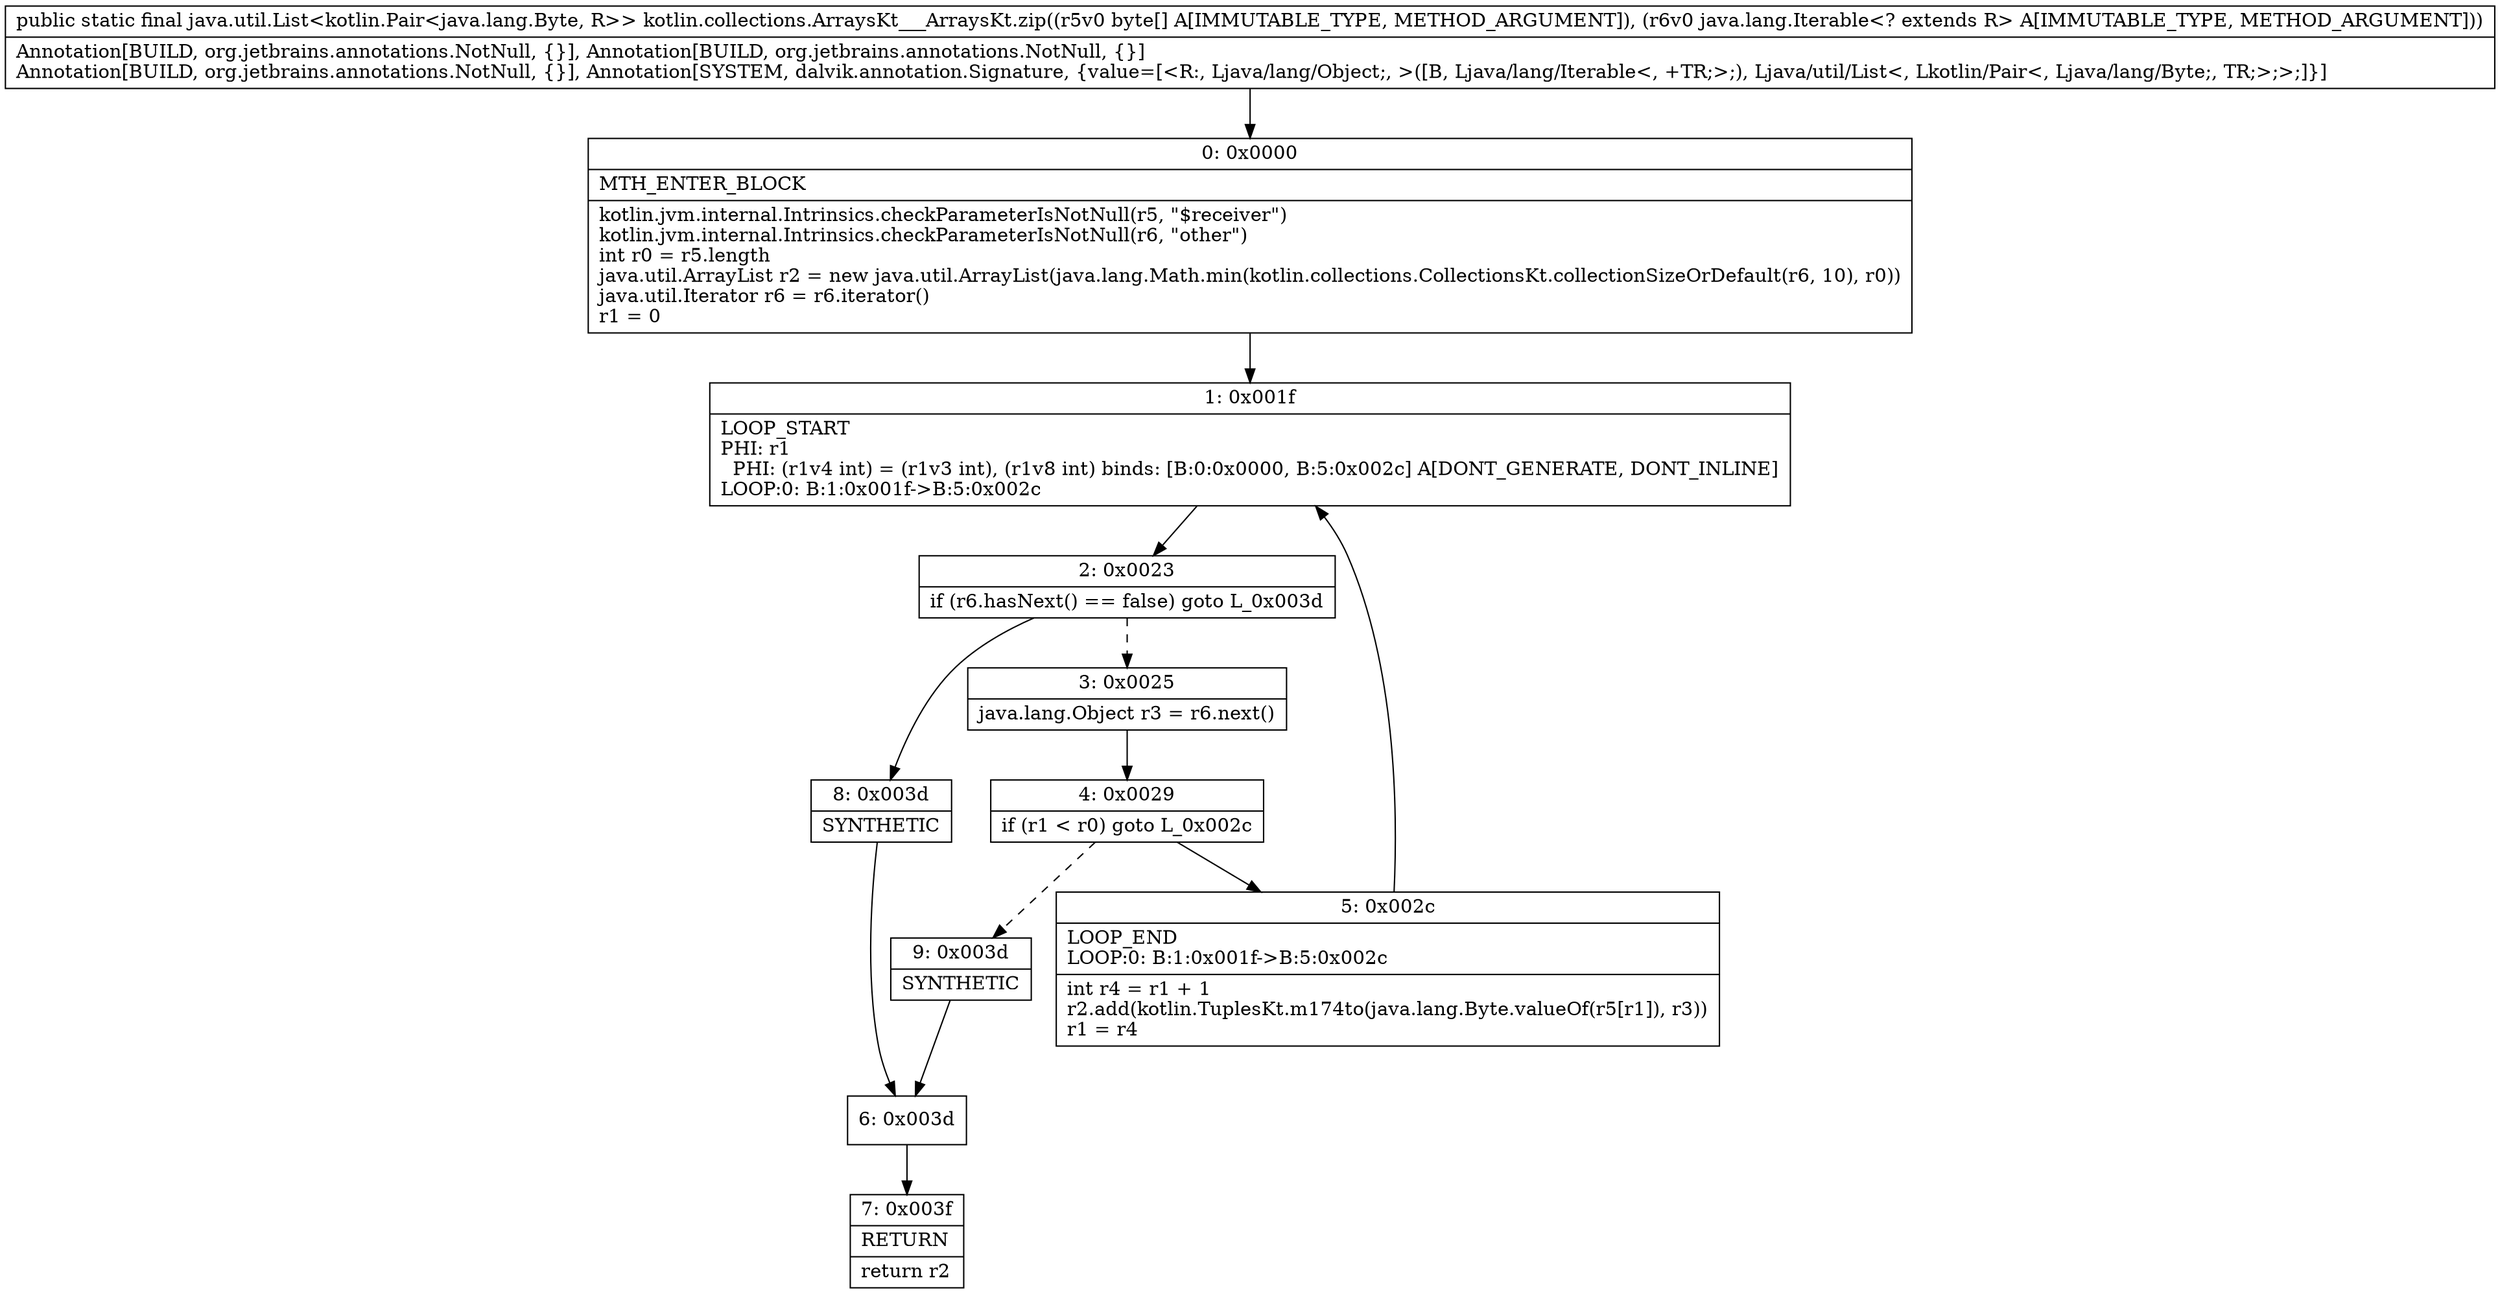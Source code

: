 digraph "CFG forkotlin.collections.ArraysKt___ArraysKt.zip([BLjava\/lang\/Iterable;)Ljava\/util\/List;" {
Node_0 [shape=record,label="{0\:\ 0x0000|MTH_ENTER_BLOCK\l|kotlin.jvm.internal.Intrinsics.checkParameterIsNotNull(r5, \"$receiver\")\lkotlin.jvm.internal.Intrinsics.checkParameterIsNotNull(r6, \"other\")\lint r0 = r5.length\ljava.util.ArrayList r2 = new java.util.ArrayList(java.lang.Math.min(kotlin.collections.CollectionsKt.collectionSizeOrDefault(r6, 10), r0))\ljava.util.Iterator r6 = r6.iterator()\lr1 = 0\l}"];
Node_1 [shape=record,label="{1\:\ 0x001f|LOOP_START\lPHI: r1 \l  PHI: (r1v4 int) = (r1v3 int), (r1v8 int) binds: [B:0:0x0000, B:5:0x002c] A[DONT_GENERATE, DONT_INLINE]\lLOOP:0: B:1:0x001f\-\>B:5:0x002c\l}"];
Node_2 [shape=record,label="{2\:\ 0x0023|if (r6.hasNext() == false) goto L_0x003d\l}"];
Node_3 [shape=record,label="{3\:\ 0x0025|java.lang.Object r3 = r6.next()\l}"];
Node_4 [shape=record,label="{4\:\ 0x0029|if (r1 \< r0) goto L_0x002c\l}"];
Node_5 [shape=record,label="{5\:\ 0x002c|LOOP_END\lLOOP:0: B:1:0x001f\-\>B:5:0x002c\l|int r4 = r1 + 1\lr2.add(kotlin.TuplesKt.m174to(java.lang.Byte.valueOf(r5[r1]), r3))\lr1 = r4\l}"];
Node_6 [shape=record,label="{6\:\ 0x003d}"];
Node_7 [shape=record,label="{7\:\ 0x003f|RETURN\l|return r2\l}"];
Node_8 [shape=record,label="{8\:\ 0x003d|SYNTHETIC\l}"];
Node_9 [shape=record,label="{9\:\ 0x003d|SYNTHETIC\l}"];
MethodNode[shape=record,label="{public static final java.util.List\<kotlin.Pair\<java.lang.Byte, R\>\> kotlin.collections.ArraysKt___ArraysKt.zip((r5v0 byte[] A[IMMUTABLE_TYPE, METHOD_ARGUMENT]), (r6v0 java.lang.Iterable\<? extends R\> A[IMMUTABLE_TYPE, METHOD_ARGUMENT]))  | Annotation[BUILD, org.jetbrains.annotations.NotNull, \{\}], Annotation[BUILD, org.jetbrains.annotations.NotNull, \{\}]\lAnnotation[BUILD, org.jetbrains.annotations.NotNull, \{\}], Annotation[SYSTEM, dalvik.annotation.Signature, \{value=[\<R:, Ljava\/lang\/Object;, \>([B, Ljava\/lang\/Iterable\<, +TR;\>;), Ljava\/util\/List\<, Lkotlin\/Pair\<, Ljava\/lang\/Byte;, TR;\>;\>;]\}]\l}"];
MethodNode -> Node_0;
Node_0 -> Node_1;
Node_1 -> Node_2;
Node_2 -> Node_3[style=dashed];
Node_2 -> Node_8;
Node_3 -> Node_4;
Node_4 -> Node_5;
Node_4 -> Node_9[style=dashed];
Node_5 -> Node_1;
Node_6 -> Node_7;
Node_8 -> Node_6;
Node_9 -> Node_6;
}

